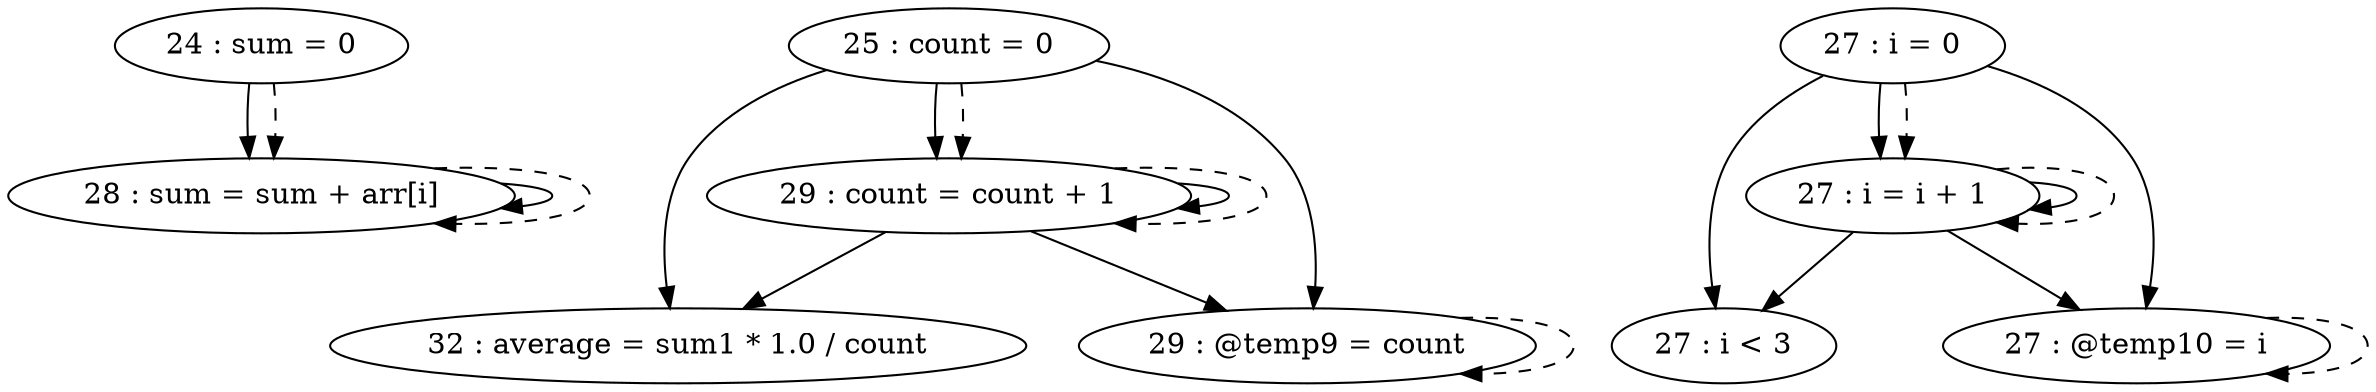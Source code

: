 digraph G {
"24 : sum = 0"
"24 : sum = 0" -> "28 : sum = sum + arr[i]"
"24 : sum = 0" -> "28 : sum = sum + arr[i]" [style=dashed]
"25 : count = 0"
"25 : count = 0" -> "32 : average = sum1 * 1.0 / count"
"25 : count = 0" -> "29 : count = count + 1"
"25 : count = 0" -> "29 : @temp9 = count"
"25 : count = 0" -> "29 : count = count + 1" [style=dashed]
"27 : i = 0"
"27 : i = 0" -> "27 : i = i + 1"
"27 : i = 0" -> "27 : i < 3"
"27 : i = 0" -> "27 : @temp10 = i"
"27 : i = 0" -> "27 : i = i + 1" [style=dashed]
"27 : i < 3"
"28 : sum = sum + arr[i]"
"28 : sum = sum + arr[i]" -> "28 : sum = sum + arr[i]"
"28 : sum = sum + arr[i]" -> "28 : sum = sum + arr[i]" [style=dashed]
"29 : @temp9 = count"
"29 : @temp9 = count" -> "29 : @temp9 = count" [style=dashed]
"29 : count = count + 1"
"29 : count = count + 1" -> "32 : average = sum1 * 1.0 / count"
"29 : count = count + 1" -> "29 : count = count + 1"
"29 : count = count + 1" -> "29 : @temp9 = count"
"29 : count = count + 1" -> "29 : count = count + 1" [style=dashed]
"27 : @temp10 = i"
"27 : @temp10 = i" -> "27 : @temp10 = i" [style=dashed]
"27 : i = i + 1"
"27 : i = i + 1" -> "27 : i = i + 1"
"27 : i = i + 1" -> "27 : i < 3"
"27 : i = i + 1" -> "27 : @temp10 = i"
"27 : i = i + 1" -> "27 : i = i + 1" [style=dashed]
"32 : average = sum1 * 1.0 / count"
}